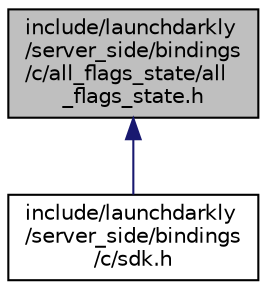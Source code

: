 digraph "include/launchdarkly/server_side/bindings/c/all_flags_state/all_flags_state.h"
{
 // LATEX_PDF_SIZE
  edge [fontname="Helvetica",fontsize="10",labelfontname="Helvetica",labelfontsize="10"];
  node [fontname="Helvetica",fontsize="10",shape=record];
  Node1 [label="include/launchdarkly\l/server_side/bindings\l/c/all_flags_state/all\l_flags_state.h",height=0.2,width=0.4,color="black", fillcolor="grey75", style="filled", fontcolor="black",tooltip=" "];
  Node1 -> Node2 [dir="back",color="midnightblue",fontsize="10",style="solid"];
  Node2 [label="include/launchdarkly\l/server_side/bindings\l/c/sdk.h",height=0.2,width=0.4,color="black", fillcolor="white", style="filled",URL="$sdk_8h.html",tooltip="LaunchDarkly Server-side C Bindings."];
}
